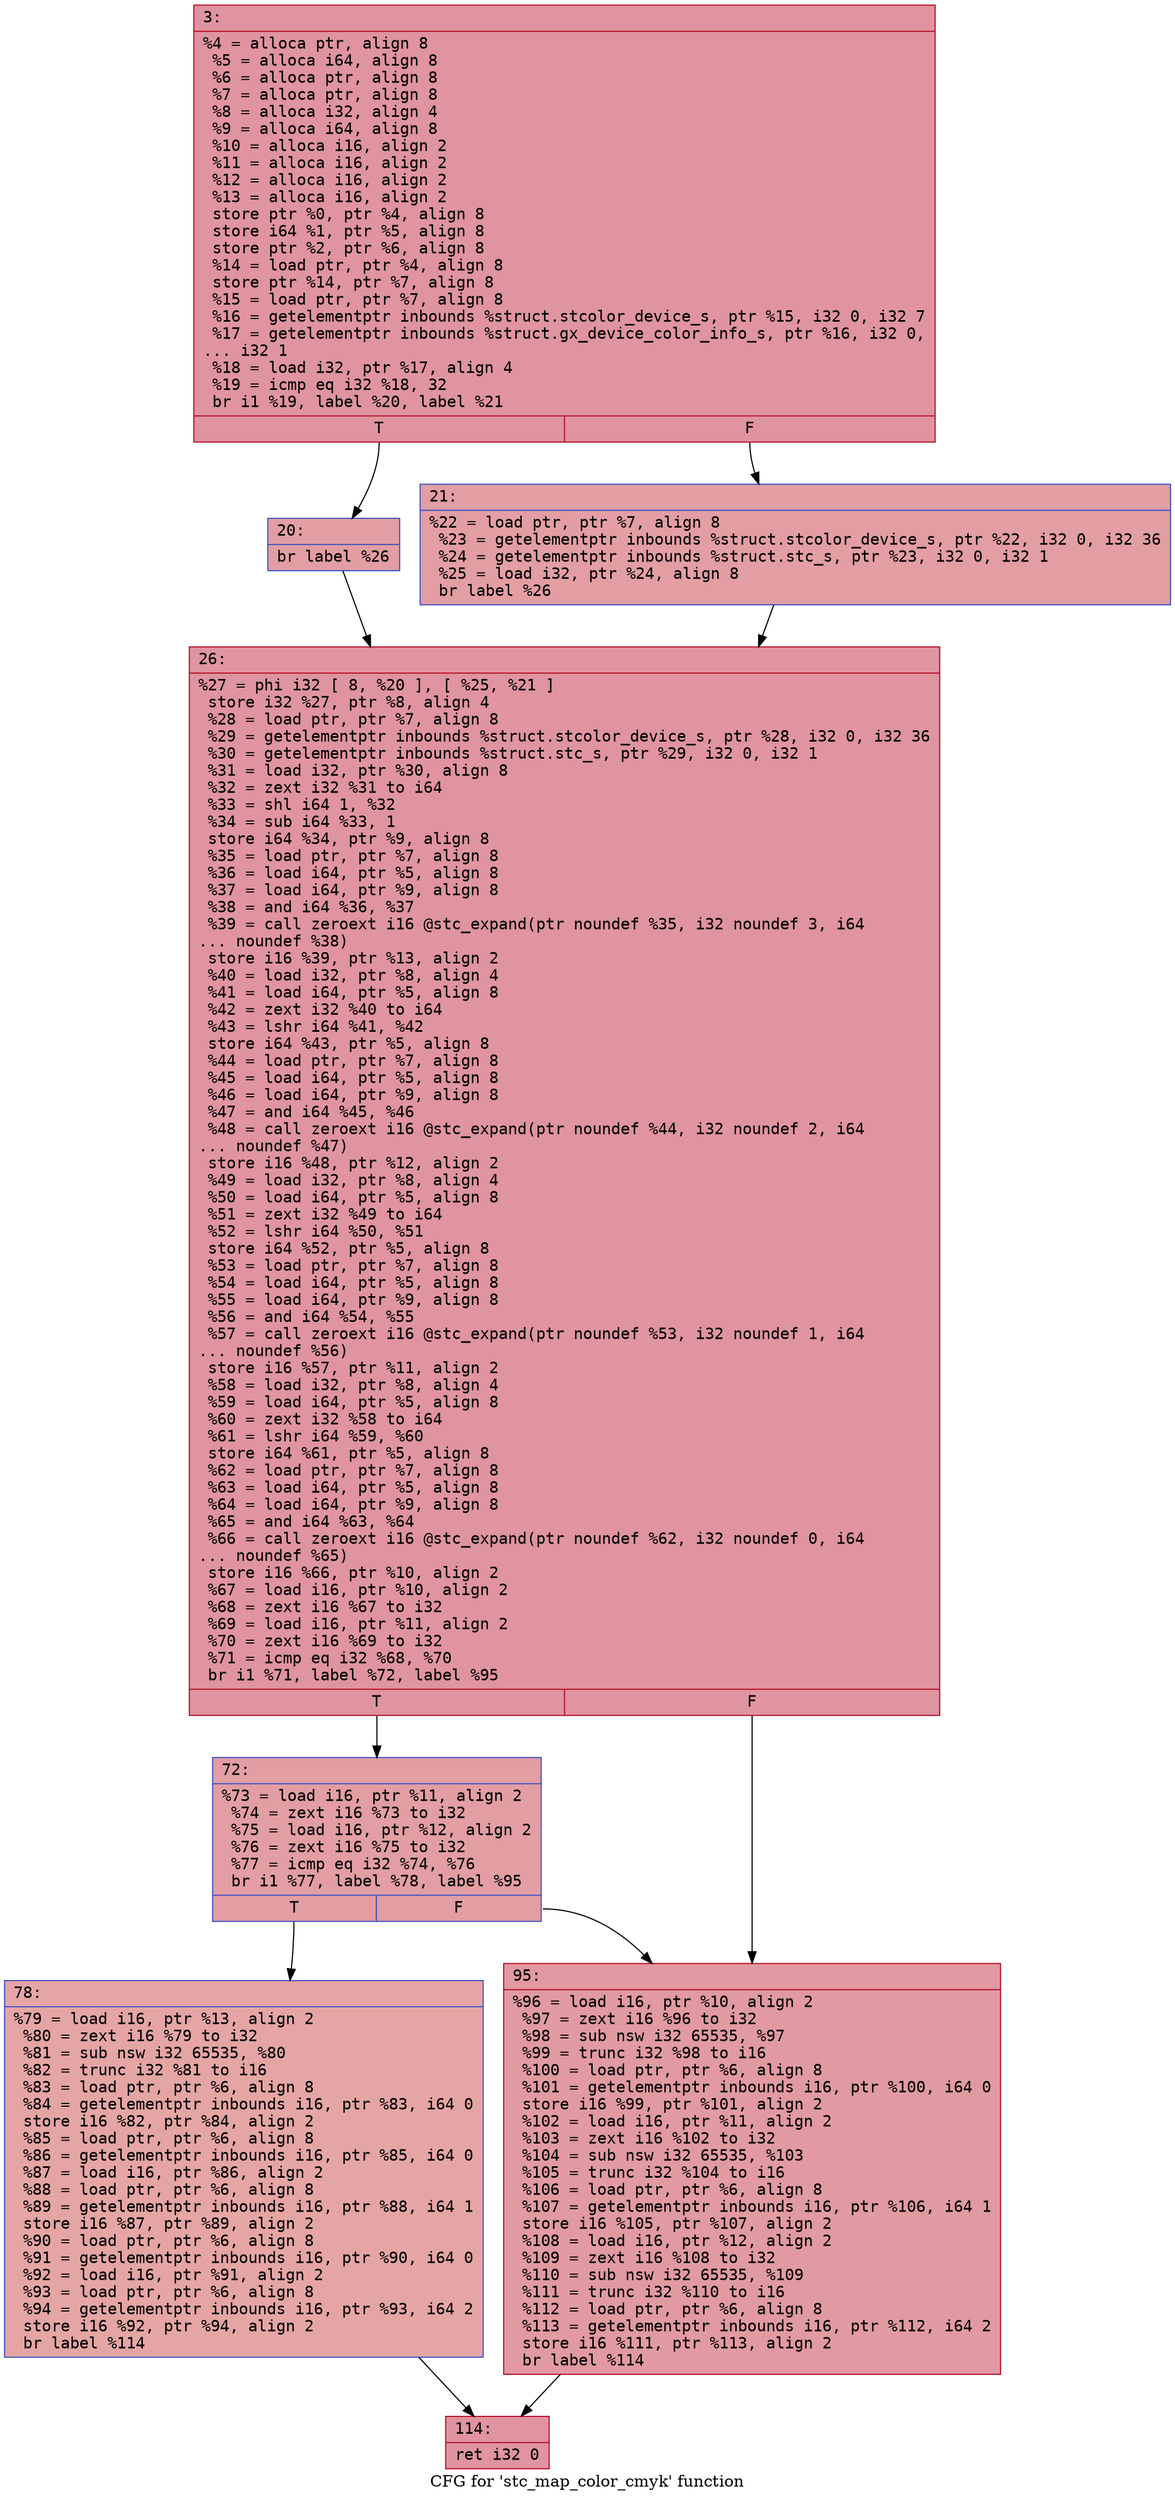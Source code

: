 digraph "CFG for 'stc_map_color_cmyk' function" {
	label="CFG for 'stc_map_color_cmyk' function";

	Node0x60000168aad0 [shape=record,color="#b70d28ff", style=filled, fillcolor="#b70d2870" fontname="Courier",label="{3:\l|  %4 = alloca ptr, align 8\l  %5 = alloca i64, align 8\l  %6 = alloca ptr, align 8\l  %7 = alloca ptr, align 8\l  %8 = alloca i32, align 4\l  %9 = alloca i64, align 8\l  %10 = alloca i16, align 2\l  %11 = alloca i16, align 2\l  %12 = alloca i16, align 2\l  %13 = alloca i16, align 2\l  store ptr %0, ptr %4, align 8\l  store i64 %1, ptr %5, align 8\l  store ptr %2, ptr %6, align 8\l  %14 = load ptr, ptr %4, align 8\l  store ptr %14, ptr %7, align 8\l  %15 = load ptr, ptr %7, align 8\l  %16 = getelementptr inbounds %struct.stcolor_device_s, ptr %15, i32 0, i32 7\l  %17 = getelementptr inbounds %struct.gx_device_color_info_s, ptr %16, i32 0,\l... i32 1\l  %18 = load i32, ptr %17, align 4\l  %19 = icmp eq i32 %18, 32\l  br i1 %19, label %20, label %21\l|{<s0>T|<s1>F}}"];
	Node0x60000168aad0:s0 -> Node0x60000168ab20[tooltip="3 -> 20\nProbability 50.00%" ];
	Node0x60000168aad0:s1 -> Node0x60000168ab70[tooltip="3 -> 21\nProbability 50.00%" ];
	Node0x60000168ab20 [shape=record,color="#3d50c3ff", style=filled, fillcolor="#be242e70" fontname="Courier",label="{20:\l|  br label %26\l}"];
	Node0x60000168ab20 -> Node0x60000168abc0[tooltip="20 -> 26\nProbability 100.00%" ];
	Node0x60000168ab70 [shape=record,color="#3d50c3ff", style=filled, fillcolor="#be242e70" fontname="Courier",label="{21:\l|  %22 = load ptr, ptr %7, align 8\l  %23 = getelementptr inbounds %struct.stcolor_device_s, ptr %22, i32 0, i32 36\l  %24 = getelementptr inbounds %struct.stc_s, ptr %23, i32 0, i32 1\l  %25 = load i32, ptr %24, align 8\l  br label %26\l}"];
	Node0x60000168ab70 -> Node0x60000168abc0[tooltip="21 -> 26\nProbability 100.00%" ];
	Node0x60000168abc0 [shape=record,color="#b70d28ff", style=filled, fillcolor="#b70d2870" fontname="Courier",label="{26:\l|  %27 = phi i32 [ 8, %20 ], [ %25, %21 ]\l  store i32 %27, ptr %8, align 4\l  %28 = load ptr, ptr %7, align 8\l  %29 = getelementptr inbounds %struct.stcolor_device_s, ptr %28, i32 0, i32 36\l  %30 = getelementptr inbounds %struct.stc_s, ptr %29, i32 0, i32 1\l  %31 = load i32, ptr %30, align 8\l  %32 = zext i32 %31 to i64\l  %33 = shl i64 1, %32\l  %34 = sub i64 %33, 1\l  store i64 %34, ptr %9, align 8\l  %35 = load ptr, ptr %7, align 8\l  %36 = load i64, ptr %5, align 8\l  %37 = load i64, ptr %9, align 8\l  %38 = and i64 %36, %37\l  %39 = call zeroext i16 @stc_expand(ptr noundef %35, i32 noundef 3, i64\l... noundef %38)\l  store i16 %39, ptr %13, align 2\l  %40 = load i32, ptr %8, align 4\l  %41 = load i64, ptr %5, align 8\l  %42 = zext i32 %40 to i64\l  %43 = lshr i64 %41, %42\l  store i64 %43, ptr %5, align 8\l  %44 = load ptr, ptr %7, align 8\l  %45 = load i64, ptr %5, align 8\l  %46 = load i64, ptr %9, align 8\l  %47 = and i64 %45, %46\l  %48 = call zeroext i16 @stc_expand(ptr noundef %44, i32 noundef 2, i64\l... noundef %47)\l  store i16 %48, ptr %12, align 2\l  %49 = load i32, ptr %8, align 4\l  %50 = load i64, ptr %5, align 8\l  %51 = zext i32 %49 to i64\l  %52 = lshr i64 %50, %51\l  store i64 %52, ptr %5, align 8\l  %53 = load ptr, ptr %7, align 8\l  %54 = load i64, ptr %5, align 8\l  %55 = load i64, ptr %9, align 8\l  %56 = and i64 %54, %55\l  %57 = call zeroext i16 @stc_expand(ptr noundef %53, i32 noundef 1, i64\l... noundef %56)\l  store i16 %57, ptr %11, align 2\l  %58 = load i32, ptr %8, align 4\l  %59 = load i64, ptr %5, align 8\l  %60 = zext i32 %58 to i64\l  %61 = lshr i64 %59, %60\l  store i64 %61, ptr %5, align 8\l  %62 = load ptr, ptr %7, align 8\l  %63 = load i64, ptr %5, align 8\l  %64 = load i64, ptr %9, align 8\l  %65 = and i64 %63, %64\l  %66 = call zeroext i16 @stc_expand(ptr noundef %62, i32 noundef 0, i64\l... noundef %65)\l  store i16 %66, ptr %10, align 2\l  %67 = load i16, ptr %10, align 2\l  %68 = zext i16 %67 to i32\l  %69 = load i16, ptr %11, align 2\l  %70 = zext i16 %69 to i32\l  %71 = icmp eq i32 %68, %70\l  br i1 %71, label %72, label %95\l|{<s0>T|<s1>F}}"];
	Node0x60000168abc0:s0 -> Node0x60000168ac10[tooltip="26 -> 72\nProbability 50.00%" ];
	Node0x60000168abc0:s1 -> Node0x60000168acb0[tooltip="26 -> 95\nProbability 50.00%" ];
	Node0x60000168ac10 [shape=record,color="#3d50c3ff", style=filled, fillcolor="#be242e70" fontname="Courier",label="{72:\l|  %73 = load i16, ptr %11, align 2\l  %74 = zext i16 %73 to i32\l  %75 = load i16, ptr %12, align 2\l  %76 = zext i16 %75 to i32\l  %77 = icmp eq i32 %74, %76\l  br i1 %77, label %78, label %95\l|{<s0>T|<s1>F}}"];
	Node0x60000168ac10:s0 -> Node0x60000168ac60[tooltip="72 -> 78\nProbability 50.00%" ];
	Node0x60000168ac10:s1 -> Node0x60000168acb0[tooltip="72 -> 95\nProbability 50.00%" ];
	Node0x60000168ac60 [shape=record,color="#3d50c3ff", style=filled, fillcolor="#c5333470" fontname="Courier",label="{78:\l|  %79 = load i16, ptr %13, align 2\l  %80 = zext i16 %79 to i32\l  %81 = sub nsw i32 65535, %80\l  %82 = trunc i32 %81 to i16\l  %83 = load ptr, ptr %6, align 8\l  %84 = getelementptr inbounds i16, ptr %83, i64 0\l  store i16 %82, ptr %84, align 2\l  %85 = load ptr, ptr %6, align 8\l  %86 = getelementptr inbounds i16, ptr %85, i64 0\l  %87 = load i16, ptr %86, align 2\l  %88 = load ptr, ptr %6, align 8\l  %89 = getelementptr inbounds i16, ptr %88, i64 1\l  store i16 %87, ptr %89, align 2\l  %90 = load ptr, ptr %6, align 8\l  %91 = getelementptr inbounds i16, ptr %90, i64 0\l  %92 = load i16, ptr %91, align 2\l  %93 = load ptr, ptr %6, align 8\l  %94 = getelementptr inbounds i16, ptr %93, i64 2\l  store i16 %92, ptr %94, align 2\l  br label %114\l}"];
	Node0x60000168ac60 -> Node0x60000168ad00[tooltip="78 -> 114\nProbability 100.00%" ];
	Node0x60000168acb0 [shape=record,color="#b70d28ff", style=filled, fillcolor="#bb1b2c70" fontname="Courier",label="{95:\l|  %96 = load i16, ptr %10, align 2\l  %97 = zext i16 %96 to i32\l  %98 = sub nsw i32 65535, %97\l  %99 = trunc i32 %98 to i16\l  %100 = load ptr, ptr %6, align 8\l  %101 = getelementptr inbounds i16, ptr %100, i64 0\l  store i16 %99, ptr %101, align 2\l  %102 = load i16, ptr %11, align 2\l  %103 = zext i16 %102 to i32\l  %104 = sub nsw i32 65535, %103\l  %105 = trunc i32 %104 to i16\l  %106 = load ptr, ptr %6, align 8\l  %107 = getelementptr inbounds i16, ptr %106, i64 1\l  store i16 %105, ptr %107, align 2\l  %108 = load i16, ptr %12, align 2\l  %109 = zext i16 %108 to i32\l  %110 = sub nsw i32 65535, %109\l  %111 = trunc i32 %110 to i16\l  %112 = load ptr, ptr %6, align 8\l  %113 = getelementptr inbounds i16, ptr %112, i64 2\l  store i16 %111, ptr %113, align 2\l  br label %114\l}"];
	Node0x60000168acb0 -> Node0x60000168ad00[tooltip="95 -> 114\nProbability 100.00%" ];
	Node0x60000168ad00 [shape=record,color="#b70d28ff", style=filled, fillcolor="#b70d2870" fontname="Courier",label="{114:\l|  ret i32 0\l}"];
}
